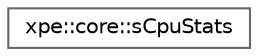 digraph "Graphical Class Hierarchy"
{
 // LATEX_PDF_SIZE
  bgcolor="transparent";
  edge [fontname=Helvetica,fontsize=10,labelfontname=Helvetica,labelfontsize=10];
  node [fontname=Helvetica,fontsize=10,shape=box,height=0.2,width=0.4];
  rankdir="LR";
  Node0 [id="Node000000",label="xpe::core::sCpuStats",height=0.2,width=0.4,color="grey40", fillcolor="white", style="filled",URL="$structxpe_1_1core_1_1s_cpu_stats.html",tooltip=" "];
}
